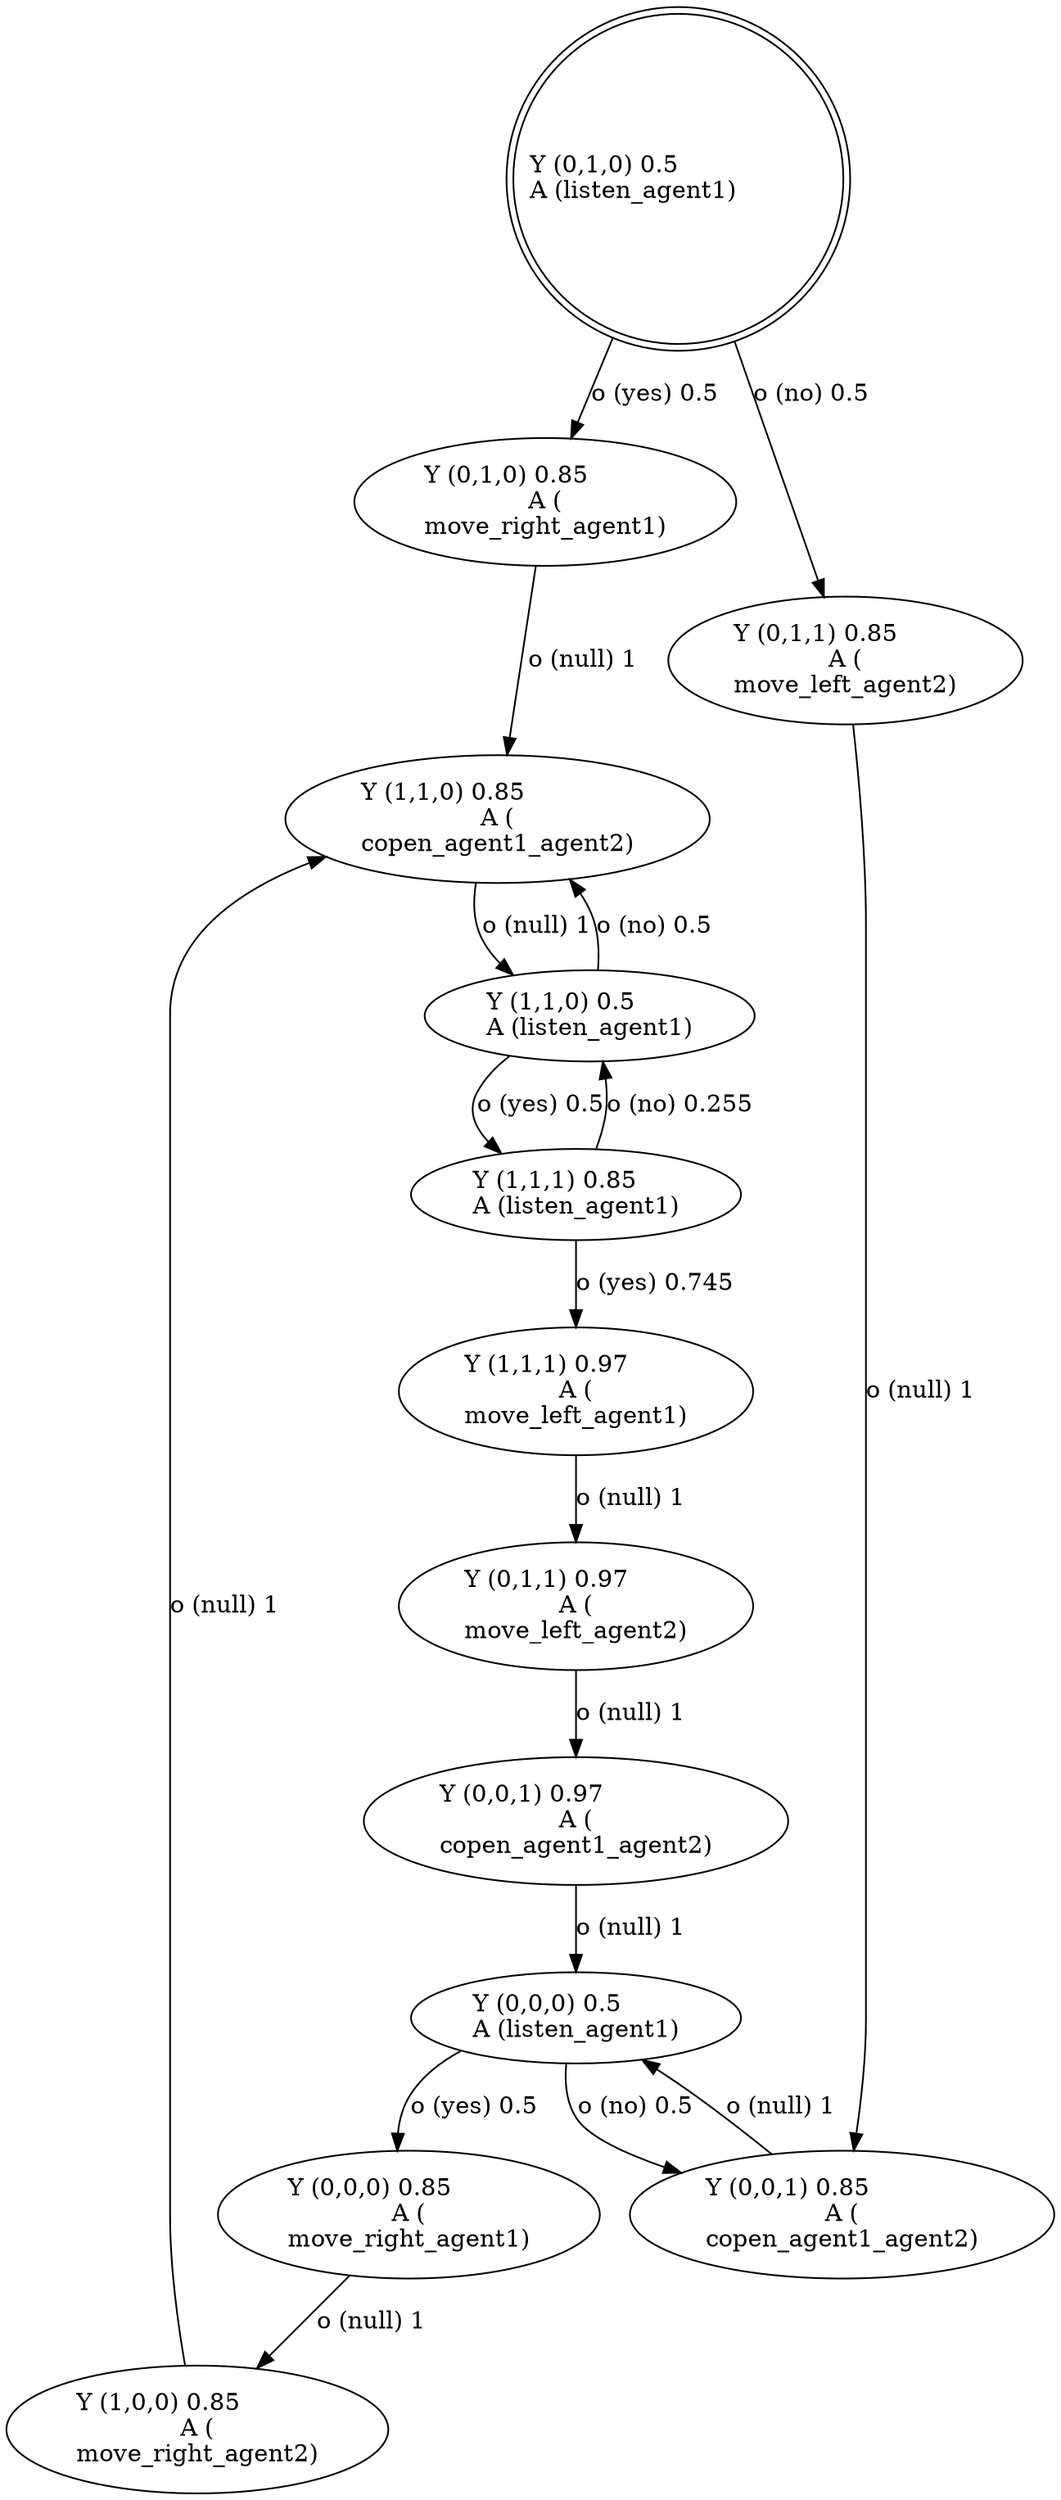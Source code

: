 digraph G
{
root [label="Y (0,1,0) 0.5\lA (listen_agent1)\l" shape=doublecircle labeljust="l"];
x0row1 [label="Y (0,0,0) 0.5\lA (listen_agent1)\l"];
x0row13 [label="Y (1,1,1) 0.97\lA (\nmove_left_agent1)\l"];
x0row14 [label="Y (0,1,1) 0.97\lA (\nmove_left_agent2)\l"];
x0row17 [label="Y (0,0,1) 0.97\lA (\ncopen_agent1_agent2)\l"];
x0row8 [label="Y (1,0,0) 0.85\lA (\nmove_right_agent2)\l"];
x0row5 [label="Y (0,0,0) 0.85\lA (\nmove_right_agent1)\l"];
x0row6 [label="Y (1,1,0) 0.85\lA (\ncopen_agent1_agent2)\l"];
x0row11 [label="Y (1,1,1) 0.85\lA (listen_agent1)\l"];
x0row3 [label="Y (0,1,0) 0.85\lA (\nmove_right_agent1)\l"];
x0row4 [label="Y (0,1,1) 0.85\lA (\nmove_left_agent2)\l"];
x0row2 [label="Y (1,1,0) 0.5\lA (listen_agent1)\l"];
x0row19 [label="Y (0,0,1) 0.85\lA (\ncopen_agent1_agent2)\l"];
root -> x0row3 [label="o (yes) 0.5\l"];
root -> x0row4 [label="o (no) 0.5\l"];
x0row3 -> x0row6 [label="o (null) 1\l"];
x0row6 -> x0row2 [label="o (null) 1\l"];
x0row2 -> x0row11 [label="o (yes) 0.5\l"];
x0row2 -> x0row6 [label="o (no) 0.5\l"];
x0row11 -> x0row13 [label="o (yes) 0.745\l"];
x0row11 -> x0row2 [label="o (no) 0.255\l"];
x0row13 -> x0row14 [label="o (null) 1\l"];
x0row14 -> x0row17 [label="o (null) 1\l"];
x0row17 -> x0row1 [label="o (null) 1\l"];
x0row1 -> x0row5 [label="o (yes) 0.5\l"];
x0row1 -> x0row19 [label="o (no) 0.5\l"];
x0row5 -> x0row8 [label="o (null) 1\l"];
x0row8 -> x0row6 [label="o (null) 1\l"];
x0row19 -> x0row1 [label="o (null) 1\l"];
x0row4 -> x0row19 [label="o (null) 1\l"];
}

